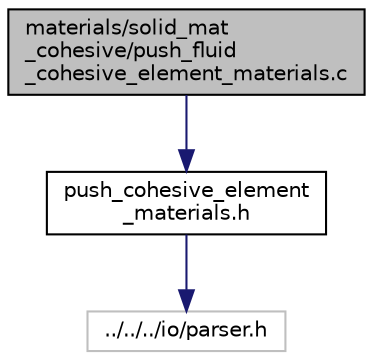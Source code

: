 digraph "materials/solid_mat_cohesive/push_fluid_cohesive_element_materials.c"
{
 // LATEX_PDF_SIZE
  edge [fontname="Helvetica",fontsize="10",labelfontname="Helvetica",labelfontsize="10"];
  node [fontname="Helvetica",fontsize="10",shape=record];
  Node1 [label="materials/solid_mat\l_cohesive/push_fluid\l_cohesive_element_materials.c",height=0.2,width=0.4,color="black", fillcolor="grey75", style="filled", fontcolor="black",tooltip=" "];
  Node1 -> Node2 [color="midnightblue",fontsize="10",style="solid",fontname="Helvetica"];
  Node2 [label="push_cohesive_element\l_materials.h",height=0.2,width=0.4,color="black", fillcolor="white", style="filled",URL="$push__cohesive__element__materials_8h.html",tooltip=" "];
  Node2 -> Node3 [color="midnightblue",fontsize="10",style="solid",fontname="Helvetica"];
  Node3 [label="../../../io/parser.h",height=0.2,width=0.4,color="grey75", fillcolor="white", style="filled",tooltip=" "];
}
